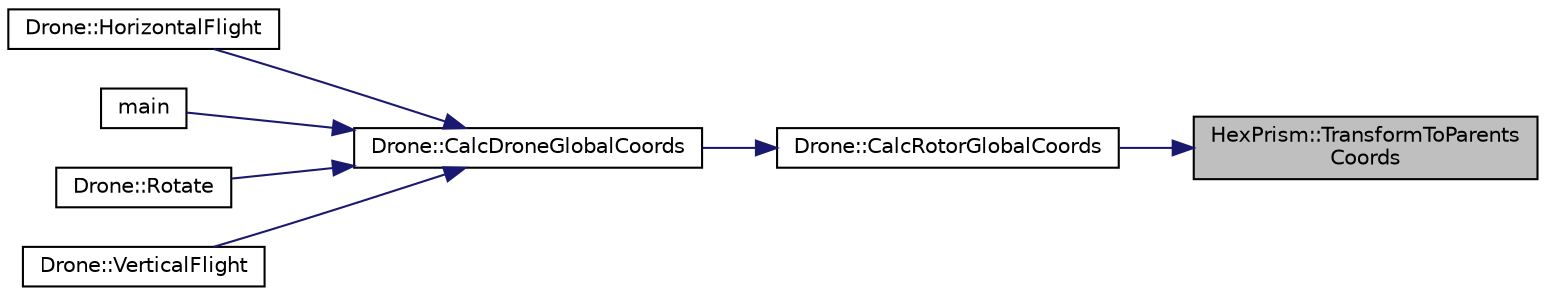 digraph "HexPrism::TransformToParentsCoords"
{
 // LATEX_PDF_SIZE
  edge [fontname="Helvetica",fontsize="10",labelfontname="Helvetica",labelfontsize="10"];
  node [fontname="Helvetica",fontsize="10",shape=record];
  rankdir="RL";
  Node1 [label="HexPrism::TransformToParents\lCoords",height=0.2,width=0.4,color="black", fillcolor="grey75", style="filled", fontcolor="black",tooltip="Przetłumacz współrzędne lokalne graniastosłupa na współrzędne w układzie drona."];
  Node1 -> Node2 [dir="back",color="midnightblue",fontsize="10",style="solid",fontname="Helvetica"];
  Node2 [label="Drone::CalcRotorGlobalCoords",height=0.2,width=0.4,color="black", fillcolor="white", style="filled",URL="$class_drone.html#a8cc6f0dfb62d099951a5139639b43f78",tooltip="Oblicz współrzędne globalne rotoru drona."];
  Node2 -> Node3 [dir="back",color="midnightblue",fontsize="10",style="solid",fontname="Helvetica"];
  Node3 [label="Drone::CalcDroneGlobalCoords",height=0.2,width=0.4,color="black", fillcolor="white", style="filled",URL="$class_drone.html#a934d2550f37c44cd5e1cf25e3a4bbc3a",tooltip="Oblicz współrzędne globalne drona."];
  Node3 -> Node4 [dir="back",color="midnightblue",fontsize="10",style="solid",fontname="Helvetica"];
  Node4 [label="Drone::HorizontalFlight",height=0.2,width=0.4,color="black", fillcolor="white", style="filled",URL="$class_drone.html#a4c0904848783c4c2a5918834851c1e66",tooltip="Wykonaj poziomy lot drona na pewną odległość"];
  Node3 -> Node5 [dir="back",color="midnightblue",fontsize="10",style="solid",fontname="Helvetica"];
  Node5 [label="main",height=0.2,width=0.4,color="black", fillcolor="white", style="filled",URL="$app_2main_8cpp.html#ae66f6b31b5ad750f1fe042a706a4e3d4",tooltip=" "];
  Node3 -> Node6 [dir="back",color="midnightblue",fontsize="10",style="solid",fontname="Helvetica"];
  Node6 [label="Drone::Rotate",height=0.2,width=0.4,color="black", fillcolor="white", style="filled",URL="$class_drone.html#ac9ed6da111bc14d4892acc3df6943f12",tooltip="Obróc drona o pewien kąt względem własnej osi z."];
  Node3 -> Node7 [dir="back",color="midnightblue",fontsize="10",style="solid",fontname="Helvetica"];
  Node7 [label="Drone::VerticalFlight",height=0.2,width=0.4,color="black", fillcolor="white", style="filled",URL="$class_drone.html#a00f69f01bbcde98b37aafd0eb5ff126f",tooltip="Wykonaj pioniowy lot drona na pewną odległość"];
}
